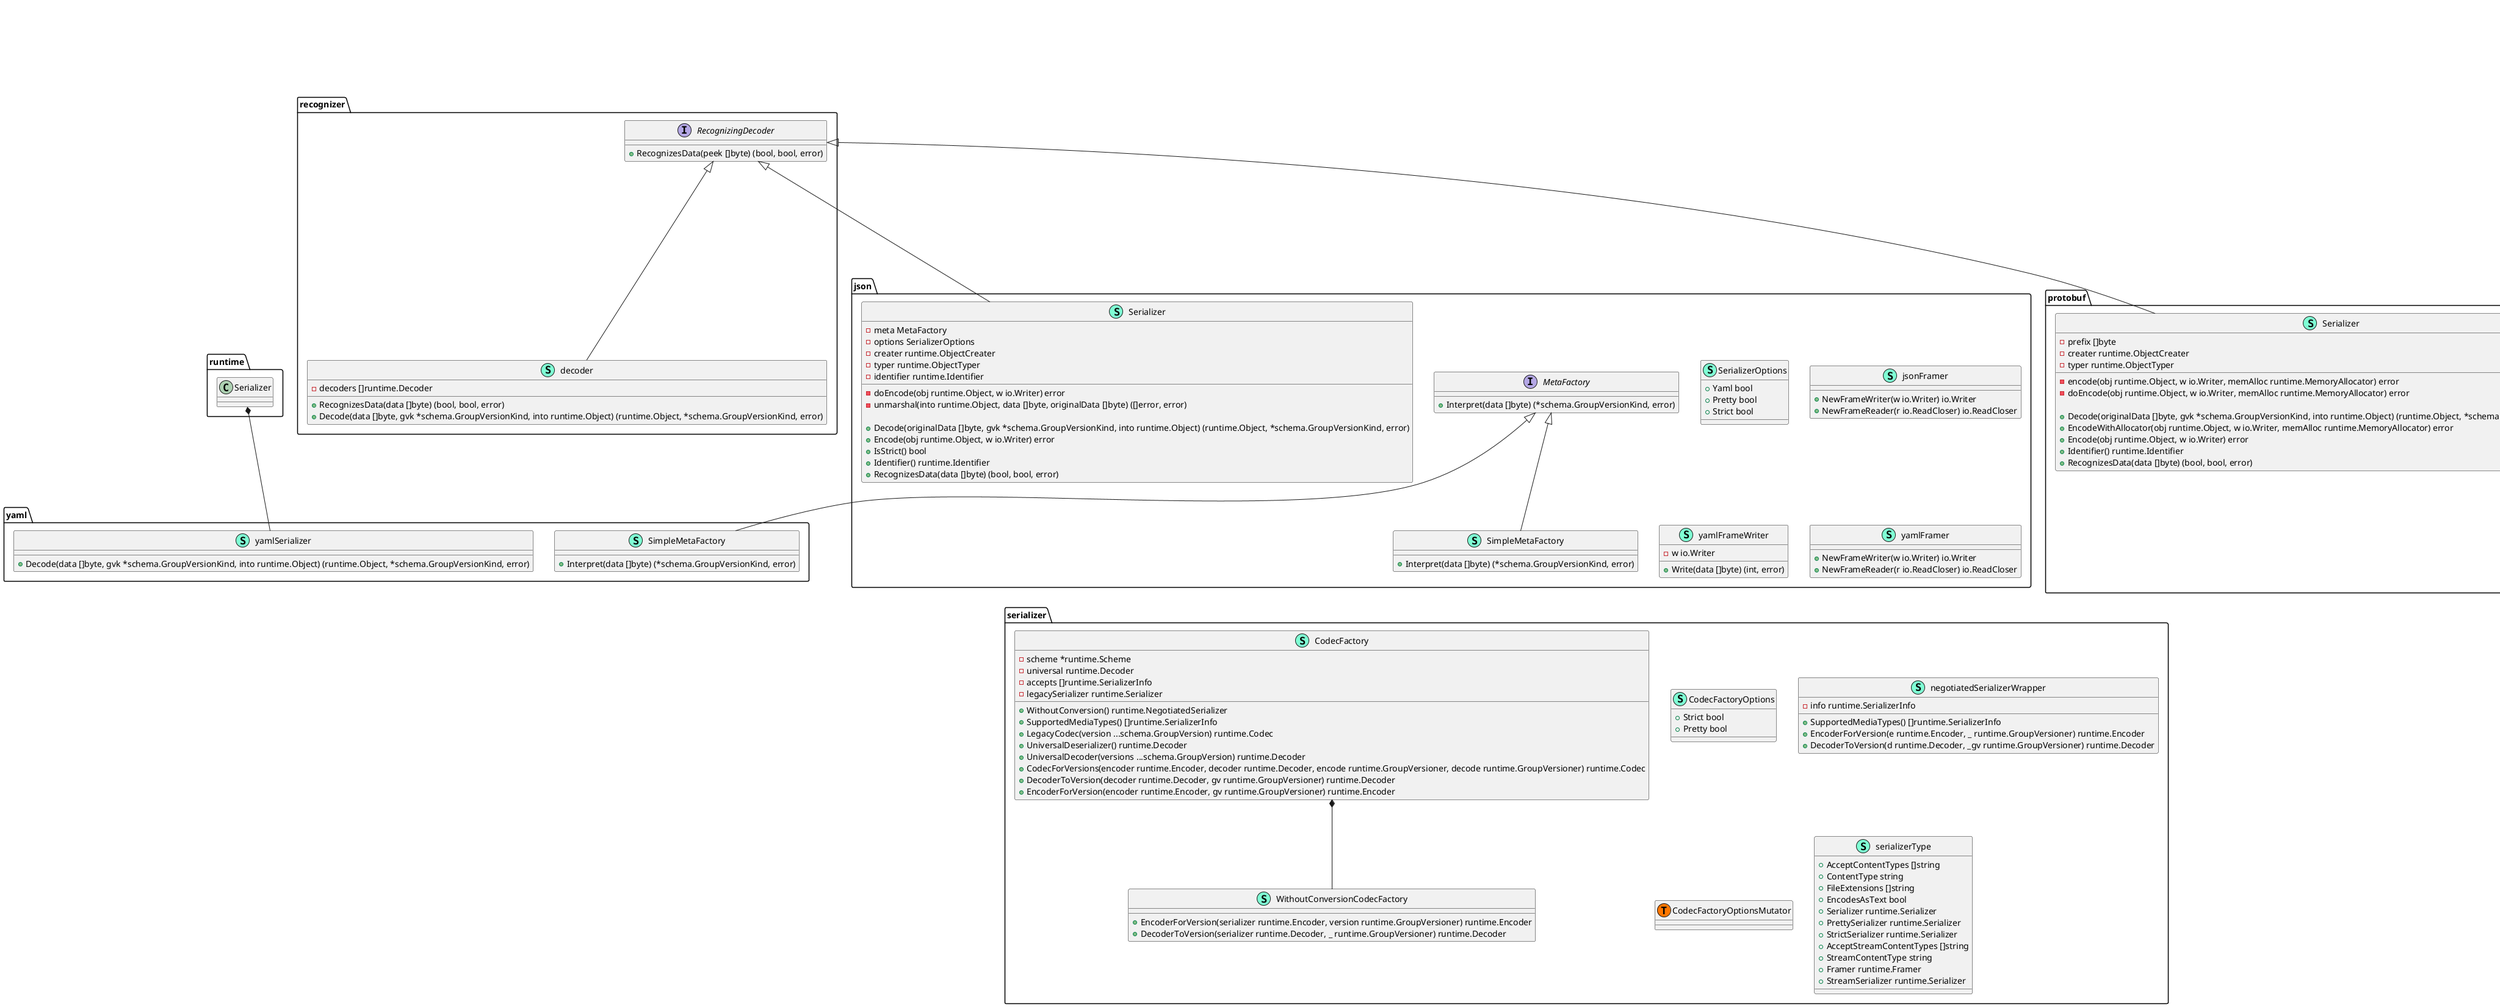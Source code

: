 @startuml
namespace json {
    interface MetaFactory  {
        + Interpret(data []byte) (*schema.GroupVersionKind, error)

    }
    class Serializer << (S,Aquamarine) >> {
        - meta MetaFactory
        - options SerializerOptions
        - creater runtime.ObjectCreater
        - typer runtime.ObjectTyper
        - identifier runtime.Identifier

        - doEncode(obj runtime.Object, w io.Writer) error
        - unmarshal(into runtime.Object, data []byte, originalData []byte) ([]error, error)

        + Decode(originalData []byte, gvk *schema.GroupVersionKind, into runtime.Object) (runtime.Object, *schema.GroupVersionKind, error)
        + Encode(obj runtime.Object, w io.Writer) error
        + IsStrict() bool
        + Identifier() runtime.Identifier
        + RecognizesData(data []byte) (bool, bool, error)

    }
    class SerializerOptions << (S,Aquamarine) >> {
        + Yaml bool
        + Pretty bool
        + Strict bool

    }
    class SimpleMetaFactory << (S,Aquamarine) >> {
        + Interpret(data []byte) (*schema.GroupVersionKind, error)

    }
    class jsonFramer << (S,Aquamarine) >> {
        + NewFrameWriter(w io.Writer) io.Writer
        + NewFrameReader(r io.ReadCloser) io.ReadCloser

    }
    class yamlFrameWriter << (S,Aquamarine) >> {
        - w io.Writer

        + Write(data []byte) (int, error)

    }
    class yamlFramer << (S,Aquamarine) >> {
        + NewFrameWriter(w io.Writer) io.Writer
        + NewFrameReader(r io.ReadCloser) io.ReadCloser

    }
}

"recognizer.RecognizingDecoder" <|-- "json.Serializer"
"json.MetaFactory" <|-- "json.SimpleMetaFactory"

namespace protobuf {
    class RawSerializer << (S,Aquamarine) >> {
        - creater runtime.ObjectCreater
        - typer runtime.ObjectTyper

        - encode(obj runtime.Object, w io.Writer, memAlloc runtime.MemoryAllocator) error
        - doEncode(obj runtime.Object, w io.Writer, memAlloc runtime.MemoryAllocator) error

        + Decode(originalData []byte, gvk *schema.GroupVersionKind, into runtime.Object) (runtime.Object, *schema.GroupVersionKind, error)
        + Encode(obj runtime.Object, w io.Writer) error
        + EncodeWithAllocator(obj runtime.Object, w io.Writer, memAlloc runtime.MemoryAllocator) error
        + Identifier() runtime.Identifier

    }
    class Serializer << (S,Aquamarine) >> {
        - prefix []byte
        - creater runtime.ObjectCreater
        - typer runtime.ObjectTyper

        - encode(obj runtime.Object, w io.Writer, memAlloc runtime.MemoryAllocator) error
        - doEncode(obj runtime.Object, w io.Writer, memAlloc runtime.MemoryAllocator) error

        + Decode(originalData []byte, gvk *schema.GroupVersionKind, into runtime.Object) (runtime.Object, *schema.GroupVersionKind, error)
        + EncodeWithAllocator(obj runtime.Object, w io.Writer, memAlloc runtime.MemoryAllocator) error
        + Encode(obj runtime.Object, w io.Writer) error
        + Identifier() runtime.Identifier
        + RecognizesData(data []byte) (bool, bool, error)

    }
    interface bufferedMarshaller  {
    }
    interface bufferedReverseMarshaller  {
    }
    class errNotMarshalable << (S,Aquamarine) >> {
        - t reflect.Type

        + Error() string
        + Status() v1.Status

    }
    class lengthDelimitedFramer << (S,Aquamarine) >> {
        + NewFrameWriter(w io.Writer) io.Writer
        + NewFrameReader(r io.ReadCloser) io.ReadCloser

    }
}

"recognizer.RecognizingDecoder" <|-- "protobuf.Serializer"

namespace recognizer {
    interface RecognizingDecoder  {
        + RecognizesData(peek []byte) (bool, bool, error)

    }
    class decoder << (S,Aquamarine) >> {
        - decoders []runtime.Decoder

        + RecognizesData(data []byte) (bool, bool, error)
        + Decode(data []byte, gvk *schema.GroupVersionKind, into runtime.Object) (runtime.Object, *schema.GroupVersionKind, error)

    }
}

"recognizer.RecognizingDecoder" <|-- "recognizer.decoder"

namespace serializer {
    class CodecFactory << (S,Aquamarine) >> {
        - scheme *runtime.Scheme
        - universal runtime.Decoder
        - accepts []runtime.SerializerInfo
        - legacySerializer runtime.Serializer

        + WithoutConversion() runtime.NegotiatedSerializer
        + SupportedMediaTypes() []runtime.SerializerInfo
        + LegacyCodec(version ...schema.GroupVersion) runtime.Codec
        + UniversalDeserializer() runtime.Decoder
        + UniversalDecoder(versions ...schema.GroupVersion) runtime.Decoder
        + CodecForVersions(encoder runtime.Encoder, decoder runtime.Decoder, encode runtime.GroupVersioner, decode runtime.GroupVersioner) runtime.Codec
        + DecoderToVersion(decoder runtime.Decoder, gv runtime.GroupVersioner) runtime.Decoder
        + EncoderForVersion(encoder runtime.Encoder, gv runtime.GroupVersioner) runtime.Encoder

    }
    class CodecFactoryOptions << (S,Aquamarine) >> {
        + Strict bool
        + Pretty bool

    }
    class WithoutConversionCodecFactory << (S,Aquamarine) >> {
        + EncoderForVersion(serializer runtime.Encoder, version runtime.GroupVersioner) runtime.Encoder
        + DecoderToVersion(serializer runtime.Decoder, _ runtime.GroupVersioner) runtime.Decoder

    }
    class negotiatedSerializerWrapper << (S,Aquamarine) >> {
        - info runtime.SerializerInfo

        + SupportedMediaTypes() []runtime.SerializerInfo
        + EncoderForVersion(e runtime.Encoder, _ runtime.GroupVersioner) runtime.Encoder
        + DecoderToVersion(d runtime.Decoder, _gv runtime.GroupVersioner) runtime.Decoder

    }
    class serializer.CodecFactoryOptionsMutator << (T, #FF7700) >>  {
    }
    class serializerType << (S,Aquamarine) >> {
        + AcceptContentTypes []string
        + ContentType string
        + FileExtensions []string
        + EncodesAsText bool
        + Serializer runtime.Serializer
        + PrettySerializer runtime.Serializer
        + StrictSerializer runtime.Serializer
        + AcceptStreamContentTypes []string
        + StreamContentType string
        + Framer runtime.Framer
        + StreamSerializer runtime.Serializer

    }
}
"serializer.CodecFactory" *-- "serializer.WithoutConversionCodecFactory"


namespace streaming {
    interface Decoder  {
        + Decode(defaults *schema.GroupVersionKind, into runtime.Object) (runtime.Object, *schema.GroupVersionKind, error)
        + Close() error

    }
    interface Encoder  {
        + Encode(obj runtime.Object) error

    }
    interface Serializer  {
        + NewEncoder(w io.Writer) Encoder
        + NewDecoder(r io.ReadCloser) Decoder

    }
    class decoder << (S,Aquamarine) >> {
        - reader io.ReadCloser
        - decoder runtime.Decoder
        - buf []byte
        - maxBytes int
        - resetRead bool

        + Decode(defaults *schema.GroupVersionKind, into runtime.Object) (runtime.Object, *schema.GroupVersionKind, error)
        + Close() error

    }
    class encoder << (S,Aquamarine) >> {
        - writer io.Writer
        - encoder runtime.Encoder
        - buf *bytes.Buffer

        + Encode(obj runtime.Object) error

    }
    class encoderWithAllocator << (S,Aquamarine) >> {
        - writer io.Writer
        - encoder runtime.EncoderWithAllocator
        - memAllocator runtime.MemoryAllocator

        + Encode(obj runtime.Object) error

    }
}

"streaming.Decoder" <|-- "streaming.decoder"
"streaming.Encoder" <|-- "streaming.encoder"
"streaming.Encoder" <|-- "streaming.encoderWithAllocator"

namespace versioning {
    class codec << (S,Aquamarine) >> {
        - encoder runtime.Encoder
        - decoder runtime.Decoder
        - convertor runtime.ObjectConvertor
        - creater runtime.ObjectCreater
        - typer runtime.ObjectTyper
        - defaulter runtime.ObjectDefaulter
        - encodeVersion runtime.GroupVersioner
        - decodeVersion runtime.GroupVersioner
        - identifier runtime.Identifier
        - originalSchemeName string

        - encode(obj runtime.Object, w io.Writer, memAlloc runtime.MemoryAllocator) error
        - doEncode(obj runtime.Object, w io.Writer, memAlloc runtime.MemoryAllocator) error

        + Decode(data []byte, defaultGVK *schema.GroupVersionKind, into runtime.Object) (runtime.Object, *schema.GroupVersionKind, error)
        + EncodeWithAllocator(obj runtime.Object, w io.Writer, memAlloc runtime.MemoryAllocator) error
        + Encode(obj runtime.Object, w io.Writer) error
        + Identifier() runtime.Identifier

    }
    class codecIdentifier << (S,Aquamarine) >> {
        + EncodeGV string
        + Encoder string
        + Name string

    }
}


namespace yaml {
    class SimpleMetaFactory << (S,Aquamarine) >> {
        + Interpret(data []byte) (*schema.GroupVersionKind, error)

    }
    class yamlSerializer << (S,Aquamarine) >> {
        + Decode(data []byte, gvk *schema.GroupVersionKind, into runtime.Object) (runtime.Object, *schema.GroupVersionKind, error)

    }
}
"runtime.Serializer" *-- "yaml.yamlSerializer"

"json.MetaFactory" <|-- "yaml.SimpleMetaFactory"

@enduml
